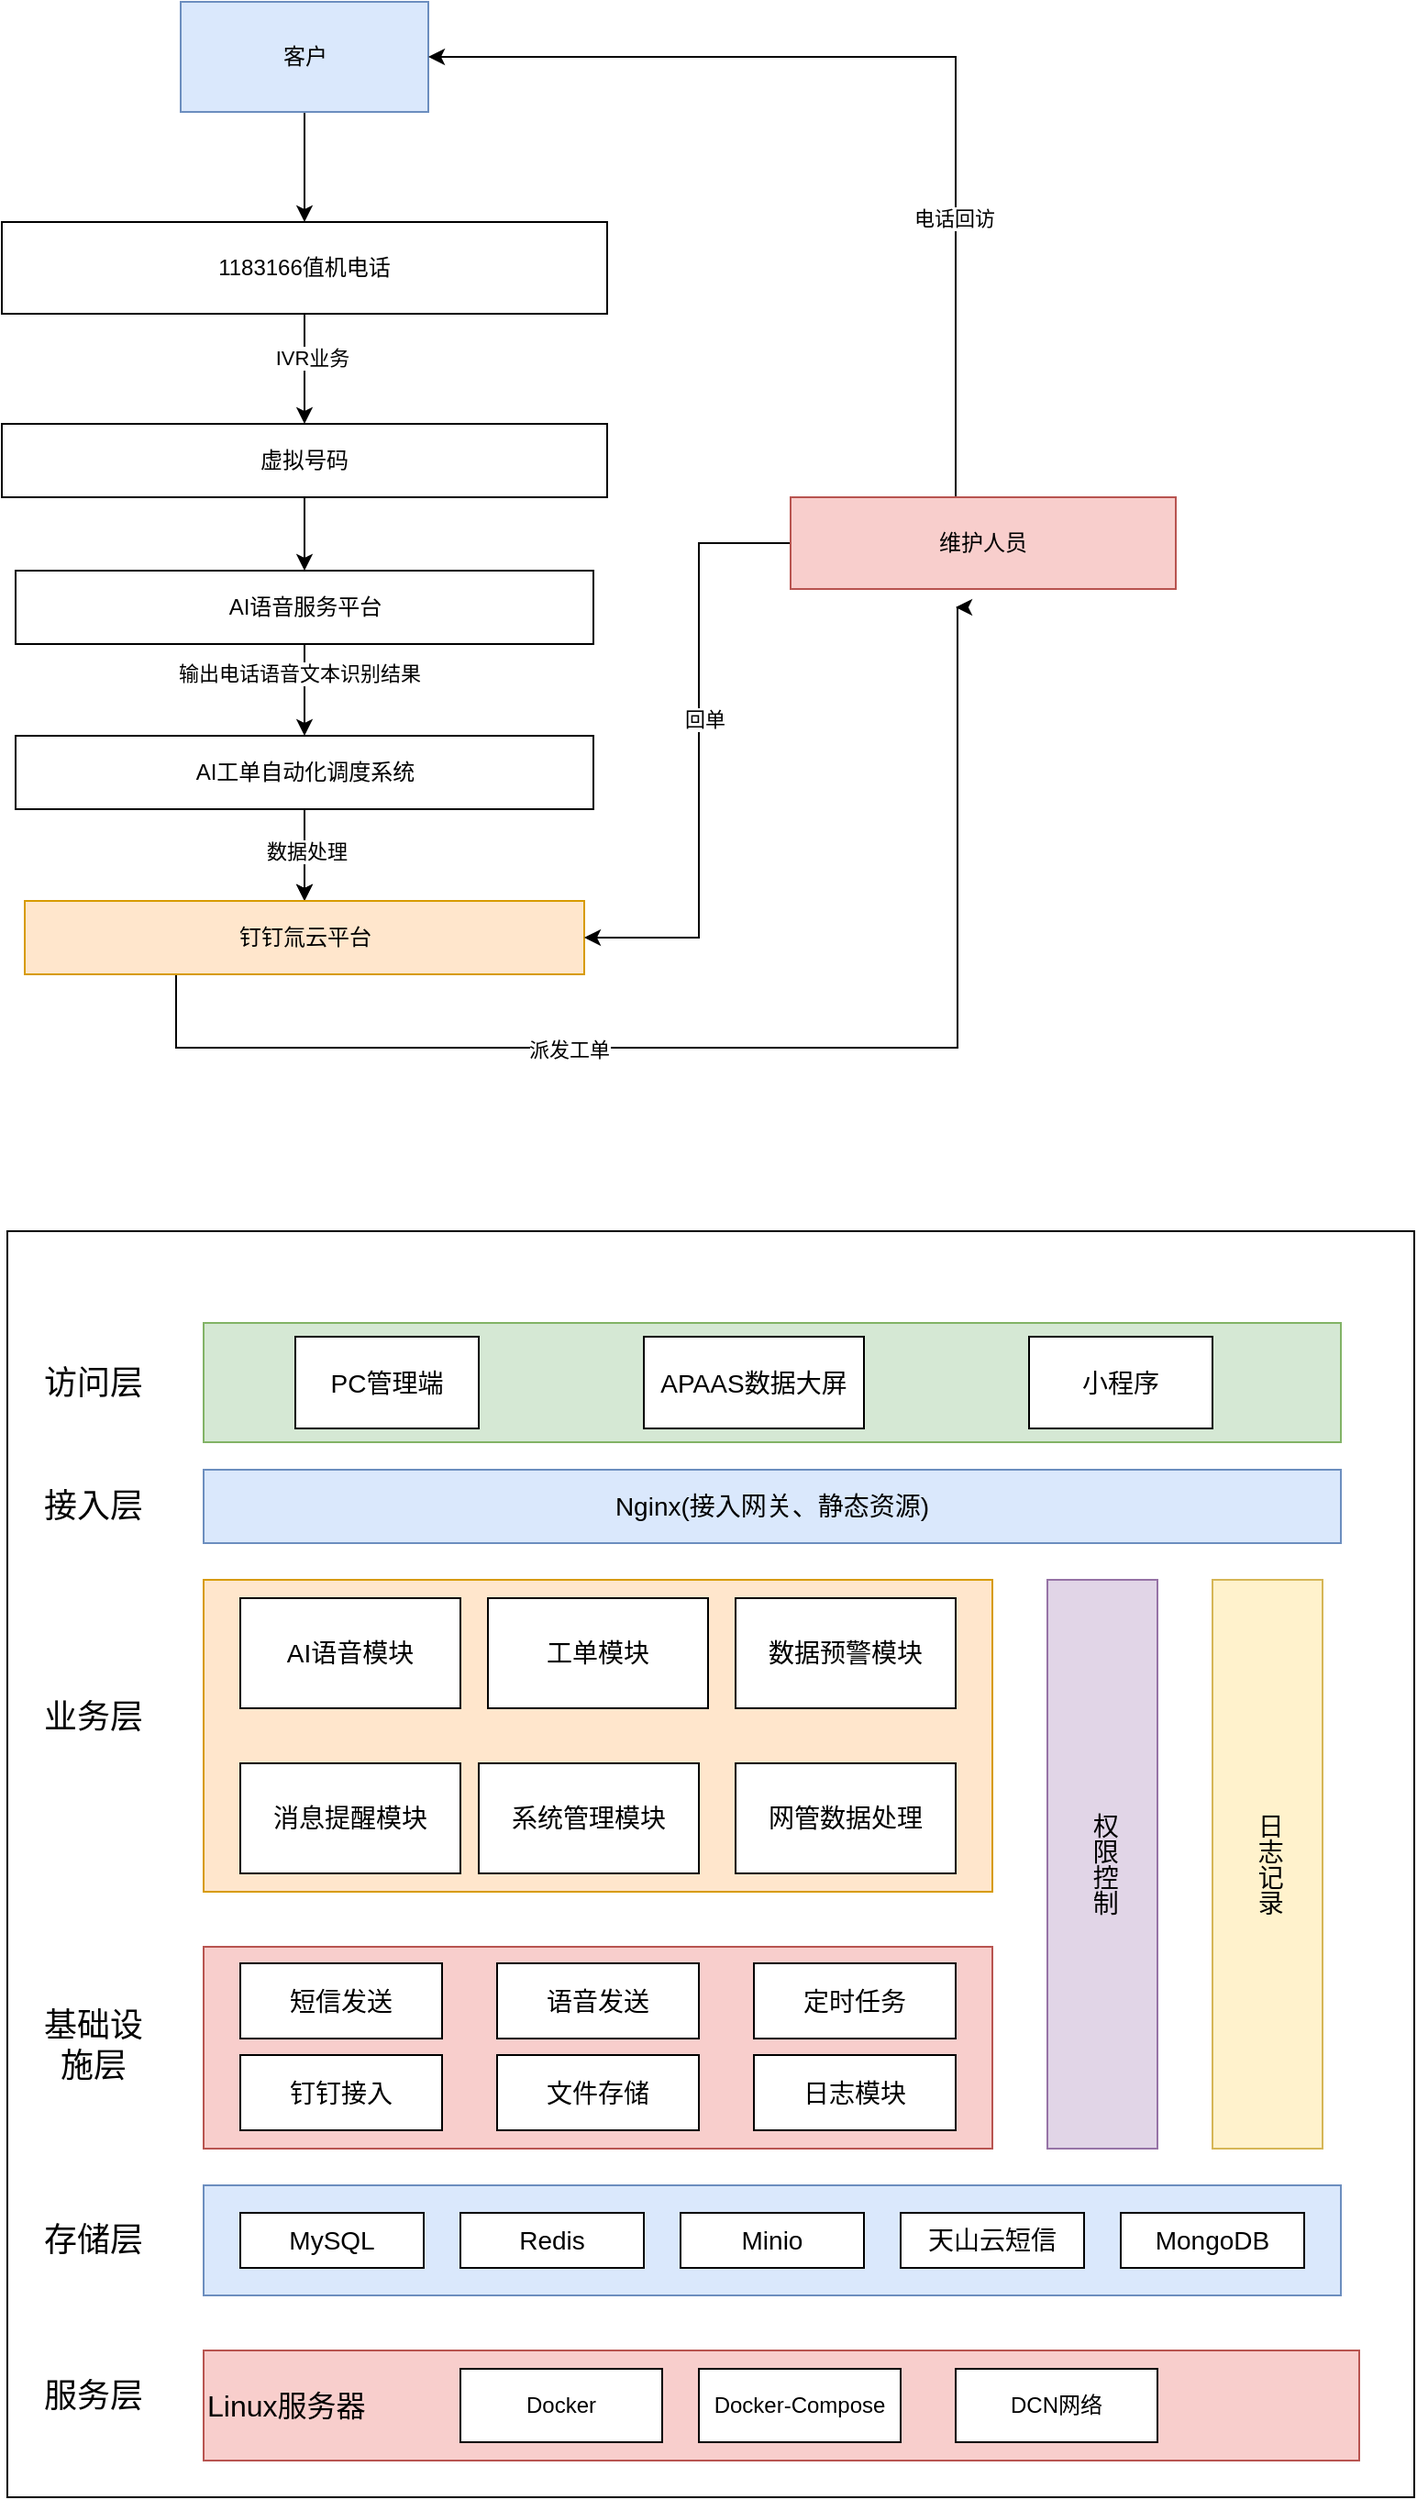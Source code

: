 <mxfile version="28.0.5">
  <diagram name="第 1 页" id="fc2qWwKT_eQD3knXw0V4">
    <mxGraphModel dx="2066" dy="1121" grid="1" gridSize="10" guides="1" tooltips="1" connect="1" arrows="1" fold="1" page="1" pageScale="1" pageWidth="827" pageHeight="1169" math="0" shadow="0">
      <root>
        <mxCell id="0" />
        <mxCell id="1" parent="0" />
        <mxCell id="4X-aNIErhXsaIUGD21-c-82" value="" style="rounded=0;whiteSpace=wrap;html=1;" parent="1" vertex="1">
          <mxGeometry x="33" y="710" width="767" height="690" as="geometry" />
        </mxCell>
        <mxCell id="4X-aNIErhXsaIUGD21-c-5" value="" style="edgeStyle=orthogonalEdgeStyle;rounded=0;orthogonalLoop=1;jettySize=auto;html=1;" parent="1" source="4X-aNIErhXsaIUGD21-c-2" target="4X-aNIErhXsaIUGD21-c-4" edge="1">
          <mxGeometry relative="1" as="geometry" />
        </mxCell>
        <mxCell id="4X-aNIErhXsaIUGD21-c-6" value="IVR业务" style="edgeLabel;html=1;align=center;verticalAlign=middle;resizable=0;points=[];" parent="4X-aNIErhXsaIUGD21-c-5" vertex="1" connectable="0">
          <mxGeometry x="-0.2" y="4" relative="1" as="geometry">
            <mxPoint as="offset" />
          </mxGeometry>
        </mxCell>
        <mxCell id="4X-aNIErhXsaIUGD21-c-2" value="1183166值机电话" style="rounded=0;whiteSpace=wrap;html=1;verticalAlign=middle;" parent="1" vertex="1">
          <mxGeometry x="30" y="160" width="330" height="50" as="geometry" />
        </mxCell>
        <mxCell id="4X-aNIErhXsaIUGD21-c-7" value="" style="edgeStyle=orthogonalEdgeStyle;rounded=0;orthogonalLoop=1;jettySize=auto;html=1;" parent="1" source="4X-aNIErhXsaIUGD21-c-3" target="4X-aNIErhXsaIUGD21-c-2" edge="1">
          <mxGeometry relative="1" as="geometry" />
        </mxCell>
        <mxCell id="4X-aNIErhXsaIUGD21-c-3" value="客户" style="rounded=0;whiteSpace=wrap;html=1;fillColor=#dae8fc;strokeColor=#6c8ebf;" parent="1" vertex="1">
          <mxGeometry x="127.5" y="40" width="135" height="60" as="geometry" />
        </mxCell>
        <mxCell id="4X-aNIErhXsaIUGD21-c-9" value="" style="edgeStyle=orthogonalEdgeStyle;rounded=0;orthogonalLoop=1;jettySize=auto;html=1;" parent="1" source="4X-aNIErhXsaIUGD21-c-4" target="4X-aNIErhXsaIUGD21-c-8" edge="1">
          <mxGeometry relative="1" as="geometry" />
        </mxCell>
        <mxCell id="4X-aNIErhXsaIUGD21-c-4" value="虚拟号码" style="rounded=0;whiteSpace=wrap;html=1;" parent="1" vertex="1">
          <mxGeometry x="30" y="270" width="330" height="40" as="geometry" />
        </mxCell>
        <mxCell id="4X-aNIErhXsaIUGD21-c-13" value="" style="edgeStyle=orthogonalEdgeStyle;rounded=0;orthogonalLoop=1;jettySize=auto;html=1;" parent="1" source="4X-aNIErhXsaIUGD21-c-8" target="4X-aNIErhXsaIUGD21-c-12" edge="1">
          <mxGeometry relative="1" as="geometry" />
        </mxCell>
        <mxCell id="4X-aNIErhXsaIUGD21-c-16" value="输出电话语音文本识别结果" style="edgeLabel;html=1;align=center;verticalAlign=middle;resizable=0;points=[];" parent="4X-aNIErhXsaIUGD21-c-13" vertex="1" connectable="0">
          <mxGeometry x="-0.36" y="-3" relative="1" as="geometry">
            <mxPoint as="offset" />
          </mxGeometry>
        </mxCell>
        <mxCell id="4X-aNIErhXsaIUGD21-c-8" value="AI语音服务平台" style="rounded=0;whiteSpace=wrap;html=1;" parent="1" vertex="1">
          <mxGeometry x="37.5" y="350" width="315" height="40" as="geometry" />
        </mxCell>
        <mxCell id="4X-aNIErhXsaIUGD21-c-15" value="" style="edgeStyle=orthogonalEdgeStyle;rounded=0;orthogonalLoop=1;jettySize=auto;html=1;" parent="1" source="4X-aNIErhXsaIUGD21-c-12" target="4X-aNIErhXsaIUGD21-c-14" edge="1">
          <mxGeometry relative="1" as="geometry" />
        </mxCell>
        <mxCell id="4X-aNIErhXsaIUGD21-c-17" value="" style="edgeStyle=orthogonalEdgeStyle;rounded=0;orthogonalLoop=1;jettySize=auto;html=1;" parent="1" source="4X-aNIErhXsaIUGD21-c-12" target="4X-aNIErhXsaIUGD21-c-14" edge="1">
          <mxGeometry relative="1" as="geometry" />
        </mxCell>
        <mxCell id="4X-aNIErhXsaIUGD21-c-18" value="数据处理" style="edgeLabel;html=1;align=center;verticalAlign=middle;resizable=0;points=[];" parent="4X-aNIErhXsaIUGD21-c-17" vertex="1" connectable="0">
          <mxGeometry x="-0.08" y="1" relative="1" as="geometry">
            <mxPoint as="offset" />
          </mxGeometry>
        </mxCell>
        <mxCell id="4X-aNIErhXsaIUGD21-c-12" value="AI工单自动化调度系统" style="rounded=0;whiteSpace=wrap;html=1;" parent="1" vertex="1">
          <mxGeometry x="37.5" y="440" width="315" height="40" as="geometry" />
        </mxCell>
        <mxCell id="4X-aNIErhXsaIUGD21-c-33" style="edgeStyle=orthogonalEdgeStyle;rounded=0;orthogonalLoop=1;jettySize=auto;html=1;exitX=0.5;exitY=1;exitDx=0;exitDy=0;" parent="1" edge="1">
          <mxGeometry relative="1" as="geometry">
            <mxPoint x="550" y="370" as="targetPoint" />
            <mxPoint x="125" y="570" as="sourcePoint" />
            <Array as="points">
              <mxPoint x="125" y="610" />
              <mxPoint x="551" y="610" />
            </Array>
          </mxGeometry>
        </mxCell>
        <mxCell id="4X-aNIErhXsaIUGD21-c-34" value="派发工单" style="edgeLabel;html=1;align=center;verticalAlign=middle;resizable=0;points=[];" parent="4X-aNIErhXsaIUGD21-c-33" vertex="1" connectable="0">
          <mxGeometry x="-0.281" y="-1" relative="1" as="geometry">
            <mxPoint as="offset" />
          </mxGeometry>
        </mxCell>
        <mxCell id="4X-aNIErhXsaIUGD21-c-14" value="钉钉氚云平台" style="whiteSpace=wrap;html=1;rounded=0;fillColor=#ffe6cc;strokeColor=#d79b00;" parent="1" vertex="1">
          <mxGeometry x="42.5" y="530" width="305" height="40" as="geometry" />
        </mxCell>
        <mxCell id="4X-aNIErhXsaIUGD21-c-21" style="edgeStyle=orthogonalEdgeStyle;rounded=0;orthogonalLoop=1;jettySize=auto;html=1;entryX=1;entryY=0.5;entryDx=0;entryDy=0;" parent="1" source="4X-aNIErhXsaIUGD21-c-20" target="4X-aNIErhXsaIUGD21-c-3" edge="1">
          <mxGeometry relative="1" as="geometry">
            <Array as="points">
              <mxPoint x="550" y="70" />
            </Array>
          </mxGeometry>
        </mxCell>
        <mxCell id="4X-aNIErhXsaIUGD21-c-22" value="电话回访" style="edgeLabel;html=1;align=center;verticalAlign=middle;resizable=0;points=[];" parent="4X-aNIErhXsaIUGD21-c-21" vertex="1" connectable="0">
          <mxGeometry x="-0.421" y="1" relative="1" as="geometry">
            <mxPoint as="offset" />
          </mxGeometry>
        </mxCell>
        <mxCell id="4X-aNIErhXsaIUGD21-c-27" style="edgeStyle=orthogonalEdgeStyle;rounded=0;orthogonalLoop=1;jettySize=auto;html=1;exitX=0;exitY=0.5;exitDx=0;exitDy=0;entryX=1;entryY=0.5;entryDx=0;entryDy=0;" parent="1" source="4X-aNIErhXsaIUGD21-c-20" target="4X-aNIErhXsaIUGD21-c-14" edge="1">
          <mxGeometry relative="1" as="geometry">
            <mxPoint x="460" y="550" as="targetPoint" />
            <Array as="points">
              <mxPoint x="410" y="335" />
              <mxPoint x="410" y="550" />
            </Array>
          </mxGeometry>
        </mxCell>
        <mxCell id="4X-aNIErhXsaIUGD21-c-28" value="回单" style="edgeLabel;html=1;align=center;verticalAlign=middle;resizable=0;points=[];" parent="4X-aNIErhXsaIUGD21-c-27" vertex="1" connectable="0">
          <mxGeometry x="-0.11" y="3" relative="1" as="geometry">
            <mxPoint as="offset" />
          </mxGeometry>
        </mxCell>
        <mxCell id="4X-aNIErhXsaIUGD21-c-20" value="维护人员" style="rounded=0;whiteSpace=wrap;html=1;fillColor=#f8cecc;strokeColor=#b85450;" parent="1" vertex="1">
          <mxGeometry x="460" y="310" width="210" height="50" as="geometry" />
        </mxCell>
        <mxCell id="4X-aNIErhXsaIUGD21-c-36" value="" style="rounded=0;whiteSpace=wrap;html=1;flipH=1;fillColor=#d5e8d4;strokeColor=#82b366;fontSize=14;" parent="1" vertex="1">
          <mxGeometry x="140" y="760" width="620" height="65" as="geometry" />
        </mxCell>
        <mxCell id="4X-aNIErhXsaIUGD21-c-37" value="PC管理端" style="rounded=0;whiteSpace=wrap;html=1;fontSize=14;" parent="1" vertex="1">
          <mxGeometry x="190" y="767.5" width="100" height="50" as="geometry" />
        </mxCell>
        <mxCell id="4X-aNIErhXsaIUGD21-c-38" value="APAAS数据大屏" style="rounded=0;whiteSpace=wrap;html=1;fontSize=14;" parent="1" vertex="1">
          <mxGeometry x="380" y="767.5" width="120" height="50" as="geometry" />
        </mxCell>
        <mxCell id="4X-aNIErhXsaIUGD21-c-39" value="小程序" style="rounded=0;whiteSpace=wrap;html=1;fontSize=14;" parent="1" vertex="1">
          <mxGeometry x="590" y="767.5" width="100" height="50" as="geometry" />
        </mxCell>
        <mxCell id="4X-aNIErhXsaIUGD21-c-40" value="Nginx(接入网关、静态资源)" style="rounded=0;whiteSpace=wrap;html=1;fillColor=#dae8fc;strokeColor=#6c8ebf;fontSize=14;" parent="1" vertex="1">
          <mxGeometry x="140" y="840" width="620" height="40" as="geometry" />
        </mxCell>
        <mxCell id="4X-aNIErhXsaIUGD21-c-42" value="" style="rounded=0;whiteSpace=wrap;html=1;fillColor=#ffe6cc;strokeColor=#d79b00;fontSize=14;" parent="1" vertex="1">
          <mxGeometry x="140" y="900" width="430" height="170" as="geometry" />
        </mxCell>
        <mxCell id="4X-aNIErhXsaIUGD21-c-43" value="AI语音模块" style="rounded=0;whiteSpace=wrap;html=1;fontSize=14;" parent="1" vertex="1">
          <mxGeometry x="160" y="910" width="120" height="60" as="geometry" />
        </mxCell>
        <mxCell id="4X-aNIErhXsaIUGD21-c-44" value="工单模块" style="rounded=0;whiteSpace=wrap;html=1;fontSize=14;" parent="1" vertex="1">
          <mxGeometry x="295" y="910" width="120" height="60" as="geometry" />
        </mxCell>
        <mxCell id="4X-aNIErhXsaIUGD21-c-45" value="系统管理模块" style="rounded=0;whiteSpace=wrap;html=1;fontSize=14;" parent="1" vertex="1">
          <mxGeometry x="290" y="1000" width="120" height="60" as="geometry" />
        </mxCell>
        <mxCell id="4X-aNIErhXsaIUGD21-c-48" value="消息提醒模块" style="rounded=0;whiteSpace=wrap;html=1;fontSize=14;" parent="1" vertex="1">
          <mxGeometry x="160" y="1000" width="120" height="60" as="geometry" />
        </mxCell>
        <mxCell id="4X-aNIErhXsaIUGD21-c-51" value="" style="rounded=0;whiteSpace=wrap;html=1;fillColor=#f8cecc;strokeColor=#b85450;fontSize=14;" parent="1" vertex="1">
          <mxGeometry x="140" y="1100" width="430" height="110" as="geometry" />
        </mxCell>
        <mxCell id="4X-aNIErhXsaIUGD21-c-52" value="短信发送" style="rounded=0;whiteSpace=wrap;html=1;fontSize=14;" parent="1" vertex="1">
          <mxGeometry x="160" y="1109" width="110" height="41" as="geometry" />
        </mxCell>
        <mxCell id="4X-aNIErhXsaIUGD21-c-53" value="语音发送" style="rounded=0;whiteSpace=wrap;html=1;fontSize=14;" parent="1" vertex="1">
          <mxGeometry x="300" y="1109" width="110" height="41" as="geometry" />
        </mxCell>
        <mxCell id="4X-aNIErhXsaIUGD21-c-54" value="定时任务" style="rounded=0;whiteSpace=wrap;html=1;fontSize=14;" parent="1" vertex="1">
          <mxGeometry x="440" y="1109" width="110" height="41" as="geometry" />
        </mxCell>
        <mxCell id="4X-aNIErhXsaIUGD21-c-55" value="钉钉接入" style="rounded=0;whiteSpace=wrap;html=1;fontSize=14;" parent="1" vertex="1">
          <mxGeometry x="160" y="1159" width="110" height="41" as="geometry" />
        </mxCell>
        <mxCell id="4X-aNIErhXsaIUGD21-c-56" value="文件存储" style="rounded=0;whiteSpace=wrap;html=1;fontSize=14;" parent="1" vertex="1">
          <mxGeometry x="300" y="1159" width="110" height="41" as="geometry" />
        </mxCell>
        <mxCell id="4X-aNIErhXsaIUGD21-c-58" value="日志模块" style="rounded=0;whiteSpace=wrap;html=1;fontSize=14;" parent="1" vertex="1">
          <mxGeometry x="440" y="1159" width="110" height="41" as="geometry" />
        </mxCell>
        <mxCell id="4X-aNIErhXsaIUGD21-c-59" value="权限控制" style="rounded=0;whiteSpace=wrap;html=1;fillColor=#e1d5e7;strokeColor=#9673a6;fontSize=14;textDirection=vertical-lr;" parent="1" vertex="1">
          <mxGeometry x="600" y="900" width="60" height="310" as="geometry" />
        </mxCell>
        <mxCell id="4X-aNIErhXsaIUGD21-c-60" value="日志记录" style="rounded=0;whiteSpace=wrap;html=1;fillColor=#fff2cc;strokeColor=#d6b656;fontSize=14;textDirection=vertical-lr;" parent="1" vertex="1">
          <mxGeometry x="690" y="900" width="60" height="310" as="geometry" />
        </mxCell>
        <mxCell id="4X-aNIErhXsaIUGD21-c-68" value="" style="group;fontSize=14;fillColor=#dae8fc;strokeColor=#6c8ebf;" parent="1" vertex="1" connectable="0">
          <mxGeometry x="140" y="1230" width="620" height="60" as="geometry" />
        </mxCell>
        <mxCell id="4X-aNIErhXsaIUGD21-c-62" value="" style="rounded=0;whiteSpace=wrap;html=1;fillColor=#dae8fc;strokeColor=#6c8ebf;fontSize=14;" parent="4X-aNIErhXsaIUGD21-c-68" vertex="1">
          <mxGeometry width="620" height="60" as="geometry" />
        </mxCell>
        <mxCell id="4X-aNIErhXsaIUGD21-c-63" value="MySQL" style="rounded=0;whiteSpace=wrap;html=1;fontSize=14;" parent="4X-aNIErhXsaIUGD21-c-68" vertex="1">
          <mxGeometry x="20" y="15" width="100" height="30" as="geometry" />
        </mxCell>
        <mxCell id="4X-aNIErhXsaIUGD21-c-64" value="Redis" style="rounded=0;whiteSpace=wrap;html=1;fontSize=14;" parent="4X-aNIErhXsaIUGD21-c-68" vertex="1">
          <mxGeometry x="140" y="15" width="100" height="30" as="geometry" />
        </mxCell>
        <mxCell id="4X-aNIErhXsaIUGD21-c-65" value="Minio" style="rounded=0;whiteSpace=wrap;html=1;fontSize=14;" parent="4X-aNIErhXsaIUGD21-c-68" vertex="1">
          <mxGeometry x="260" y="15" width="100" height="30" as="geometry" />
        </mxCell>
        <mxCell id="4X-aNIErhXsaIUGD21-c-66" value="天山云短信" style="rounded=0;whiteSpace=wrap;html=1;fontSize=14;" parent="4X-aNIErhXsaIUGD21-c-68" vertex="1">
          <mxGeometry x="380" y="15" width="100" height="30" as="geometry" />
        </mxCell>
        <mxCell id="4X-aNIErhXsaIUGD21-c-67" value="MongoDB" style="rounded=0;whiteSpace=wrap;html=1;fontSize=14;" parent="4X-aNIErhXsaIUGD21-c-68" vertex="1">
          <mxGeometry x="500" y="15" width="100" height="30" as="geometry" />
        </mxCell>
        <mxCell id="4X-aNIErhXsaIUGD21-c-69" value="访问层" style="text;html=1;align=center;verticalAlign=middle;whiteSpace=wrap;rounded=0;fontSize=18;" parent="1" vertex="1">
          <mxGeometry x="50" y="777.5" width="60" height="30" as="geometry" />
        </mxCell>
        <mxCell id="4X-aNIErhXsaIUGD21-c-70" value="接入层" style="text;html=1;align=center;verticalAlign=middle;whiteSpace=wrap;rounded=0;fontSize=18;" parent="1" vertex="1">
          <mxGeometry x="50" y="845" width="60" height="30" as="geometry" />
        </mxCell>
        <mxCell id="4X-aNIErhXsaIUGD21-c-71" value="业务层" style="text;html=1;align=center;verticalAlign=middle;whiteSpace=wrap;rounded=0;fontSize=18;" parent="1" vertex="1">
          <mxGeometry x="50" y="960" width="60" height="30" as="geometry" />
        </mxCell>
        <mxCell id="4X-aNIErhXsaIUGD21-c-72" value="基础设施层" style="text;html=1;align=center;verticalAlign=middle;whiteSpace=wrap;rounded=0;fontSize=18;" parent="1" vertex="1">
          <mxGeometry x="50" y="1139" width="60" height="30" as="geometry" />
        </mxCell>
        <mxCell id="4X-aNIErhXsaIUGD21-c-73" value="存储层" style="text;html=1;align=center;verticalAlign=middle;whiteSpace=wrap;rounded=0;fontSize=18;" parent="1" vertex="1">
          <mxGeometry x="50" y="1245" width="60" height="30" as="geometry" />
        </mxCell>
        <mxCell id="4X-aNIErhXsaIUGD21-c-75" value="Linux服务器" style="rounded=0;whiteSpace=wrap;html=1;fillColor=#f8cecc;strokeColor=#b85450;align=left;fontSize=16;" parent="1" vertex="1">
          <mxGeometry x="140" y="1320" width="630" height="60" as="geometry" />
        </mxCell>
        <mxCell id="4X-aNIErhXsaIUGD21-c-76" value="服务层" style="text;html=1;align=center;verticalAlign=middle;whiteSpace=wrap;rounded=0;fontSize=18;" parent="1" vertex="1">
          <mxGeometry x="50" y="1330" width="60" height="30" as="geometry" />
        </mxCell>
        <mxCell id="4X-aNIErhXsaIUGD21-c-77" value="Docker" style="rounded=0;whiteSpace=wrap;html=1;" parent="1" vertex="1">
          <mxGeometry x="280" y="1330" width="110" height="40" as="geometry" />
        </mxCell>
        <mxCell id="4X-aNIErhXsaIUGD21-c-78" value="Docker-Compose" style="rounded=0;whiteSpace=wrap;html=1;" parent="1" vertex="1">
          <mxGeometry x="410" y="1330" width="110" height="40" as="geometry" />
        </mxCell>
        <mxCell id="4X-aNIErhXsaIUGD21-c-79" value="DCN网络" style="rounded=0;whiteSpace=wrap;html=1;" parent="1" vertex="1">
          <mxGeometry x="550" y="1330" width="110" height="40" as="geometry" />
        </mxCell>
        <mxCell id="-fBVtS2RoCw09fAn3Mkb-1" value="数据预警模块" style="rounded=0;whiteSpace=wrap;html=1;fontSize=14;" vertex="1" parent="1">
          <mxGeometry x="430" y="910" width="120" height="60" as="geometry" />
        </mxCell>
        <mxCell id="-fBVtS2RoCw09fAn3Mkb-2" value="网管数据处理" style="rounded=0;whiteSpace=wrap;html=1;fontSize=14;" vertex="1" parent="1">
          <mxGeometry x="430" y="1000" width="120" height="60" as="geometry" />
        </mxCell>
      </root>
    </mxGraphModel>
  </diagram>
</mxfile>
